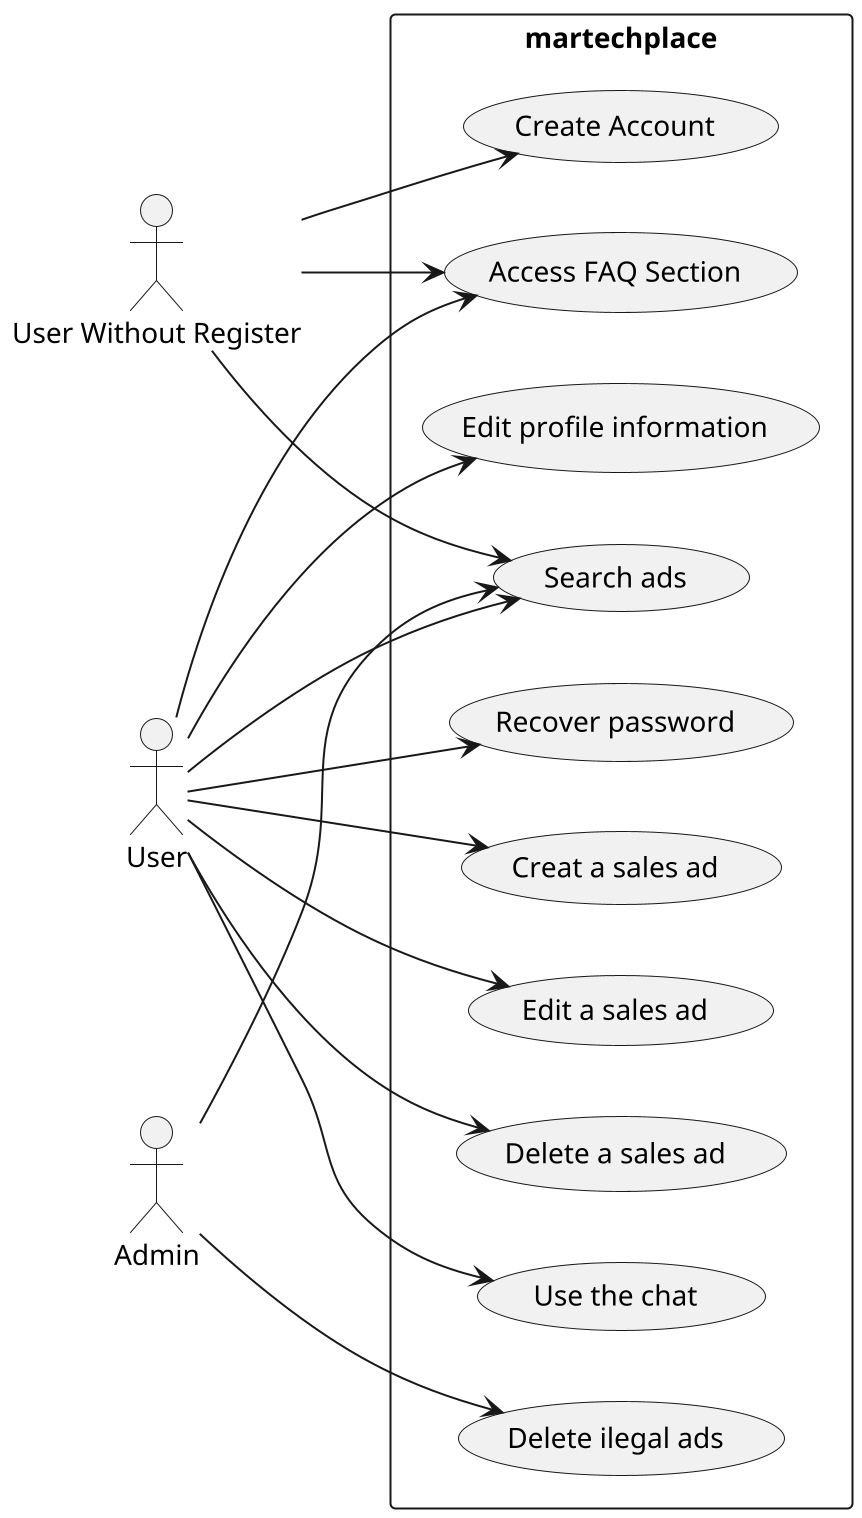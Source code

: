 @startuml martechplace

scale 2
left to right direction
skinparam packageStyle rect
actor "User Without Register" as unreg
actor "User" as user
actor "Admin" as admin
rectangle martechplace{
   unreg --> (Create Account)
   unreg --> (Search ads)
   unreg --> (Access FAQ Section)
   user --> (Recover password)
   user --> (Search ads)
   user --> (Access FAQ Section)
   user --> (Creat a sales ad)
   user --> (Edit a sales ad)
   user --> (Delete a sales ad)
   user --> (Use the chat)
   user --> (Edit profile information)
   admin --> (Search ads)
   admin --> (Delete ilegal ads)
}

@enduml